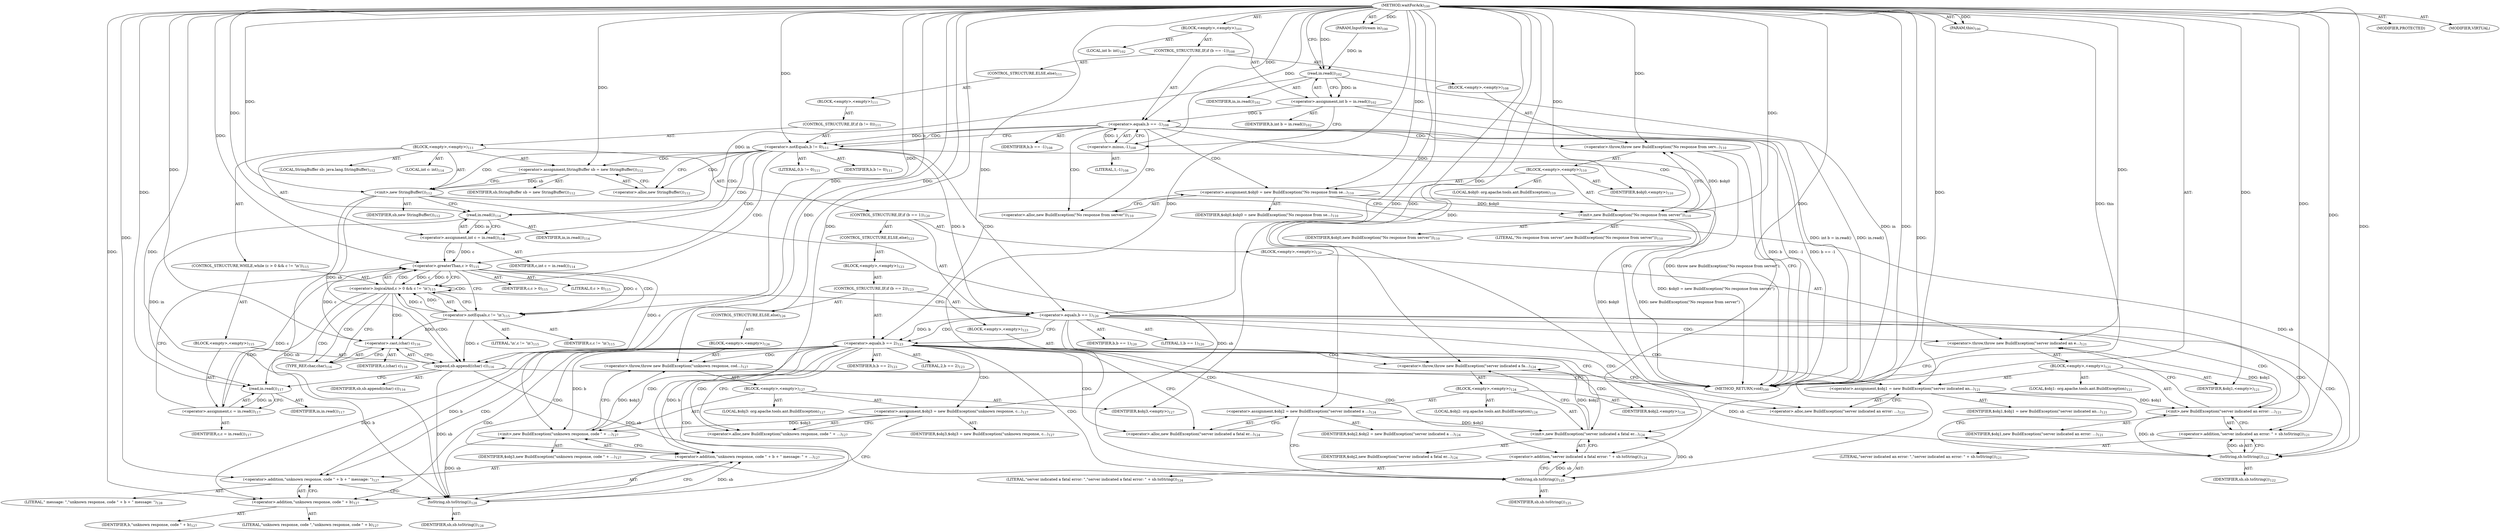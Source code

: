 digraph "waitForAck" {  
"111669149699" [label = <(METHOD,waitForAck)<SUB>100</SUB>> ]
"115964117000" [label = <(PARAM,this)<SUB>100</SUB>> ]
"115964117001" [label = <(PARAM,InputStream in)<SUB>100</SUB>> ]
"25769803779" [label = <(BLOCK,&lt;empty&gt;,&lt;empty&gt;)<SUB>101</SUB>> ]
"94489280514" [label = <(LOCAL,int b: int)<SUB>102</SUB>> ]
"30064771090" [label = <(&lt;operator&gt;.assignment,int b = in.read())<SUB>102</SUB>> ]
"68719476753" [label = <(IDENTIFIER,b,int b = in.read())<SUB>102</SUB>> ]
"30064771091" [label = <(read,in.read())<SUB>102</SUB>> ]
"68719476754" [label = <(IDENTIFIER,in,in.read())<SUB>102</SUB>> ]
"47244640256" [label = <(CONTROL_STRUCTURE,IF,if (b == -1))<SUB>108</SUB>> ]
"30064771092" [label = <(&lt;operator&gt;.equals,b == -1)<SUB>108</SUB>> ]
"68719476755" [label = <(IDENTIFIER,b,b == -1)<SUB>108</SUB>> ]
"30064771093" [label = <(&lt;operator&gt;.minus,-1)<SUB>108</SUB>> ]
"90194313220" [label = <(LITERAL,1,-1)<SUB>108</SUB>> ]
"25769803780" [label = <(BLOCK,&lt;empty&gt;,&lt;empty&gt;)<SUB>108</SUB>> ]
"30064771094" [label = <(&lt;operator&gt;.throw,throw new BuildException(&quot;No response from serv...)<SUB>110</SUB>> ]
"25769803781" [label = <(BLOCK,&lt;empty&gt;,&lt;empty&gt;)<SUB>110</SUB>> ]
"94489280515" [label = <(LOCAL,$obj0: org.apache.tools.ant.BuildException)<SUB>110</SUB>> ]
"30064771095" [label = <(&lt;operator&gt;.assignment,$obj0 = new BuildException(&quot;No response from se...)<SUB>110</SUB>> ]
"68719476756" [label = <(IDENTIFIER,$obj0,$obj0 = new BuildException(&quot;No response from se...)<SUB>110</SUB>> ]
"30064771096" [label = <(&lt;operator&gt;.alloc,new BuildException(&quot;No response from server&quot;))<SUB>110</SUB>> ]
"30064771097" [label = <(&lt;init&gt;,new BuildException(&quot;No response from server&quot;))<SUB>110</SUB>> ]
"68719476757" [label = <(IDENTIFIER,$obj0,new BuildException(&quot;No response from server&quot;))<SUB>110</SUB>> ]
"90194313221" [label = <(LITERAL,&quot;No response from server&quot;,new BuildException(&quot;No response from server&quot;))<SUB>110</SUB>> ]
"68719476758" [label = <(IDENTIFIER,$obj0,&lt;empty&gt;)<SUB>110</SUB>> ]
"47244640257" [label = <(CONTROL_STRUCTURE,ELSE,else)<SUB>111</SUB>> ]
"25769803782" [label = <(BLOCK,&lt;empty&gt;,&lt;empty&gt;)<SUB>111</SUB>> ]
"47244640258" [label = <(CONTROL_STRUCTURE,IF,if (b != 0))<SUB>111</SUB>> ]
"30064771098" [label = <(&lt;operator&gt;.notEquals,b != 0)<SUB>111</SUB>> ]
"68719476759" [label = <(IDENTIFIER,b,b != 0)<SUB>111</SUB>> ]
"90194313222" [label = <(LITERAL,0,b != 0)<SUB>111</SUB>> ]
"25769803783" [label = <(BLOCK,&lt;empty&gt;,&lt;empty&gt;)<SUB>111</SUB>> ]
"94489280516" [label = <(LOCAL,StringBuffer sb: java.lang.StringBuffer)<SUB>112</SUB>> ]
"30064771099" [label = <(&lt;operator&gt;.assignment,StringBuffer sb = new StringBuffer())<SUB>112</SUB>> ]
"68719476760" [label = <(IDENTIFIER,sb,StringBuffer sb = new StringBuffer())<SUB>112</SUB>> ]
"30064771100" [label = <(&lt;operator&gt;.alloc,new StringBuffer())<SUB>112</SUB>> ]
"30064771101" [label = <(&lt;init&gt;,new StringBuffer())<SUB>112</SUB>> ]
"68719476761" [label = <(IDENTIFIER,sb,new StringBuffer())<SUB>112</SUB>> ]
"94489280517" [label = <(LOCAL,int c: int)<SUB>114</SUB>> ]
"30064771102" [label = <(&lt;operator&gt;.assignment,int c = in.read())<SUB>114</SUB>> ]
"68719476762" [label = <(IDENTIFIER,c,int c = in.read())<SUB>114</SUB>> ]
"30064771103" [label = <(read,in.read())<SUB>114</SUB>> ]
"68719476763" [label = <(IDENTIFIER,in,in.read())<SUB>114</SUB>> ]
"47244640259" [label = <(CONTROL_STRUCTURE,WHILE,while (c &gt; 0 &amp;&amp; c != '\n'))<SUB>115</SUB>> ]
"30064771104" [label = <(&lt;operator&gt;.logicalAnd,c &gt; 0 &amp;&amp; c != '\n')<SUB>115</SUB>> ]
"30064771105" [label = <(&lt;operator&gt;.greaterThan,c &gt; 0)<SUB>115</SUB>> ]
"68719476764" [label = <(IDENTIFIER,c,c &gt; 0)<SUB>115</SUB>> ]
"90194313223" [label = <(LITERAL,0,c &gt; 0)<SUB>115</SUB>> ]
"30064771106" [label = <(&lt;operator&gt;.notEquals,c != '\n')<SUB>115</SUB>> ]
"68719476765" [label = <(IDENTIFIER,c,c != '\n')<SUB>115</SUB>> ]
"90194313224" [label = <(LITERAL,'\n',c != '\n')<SUB>115</SUB>> ]
"25769803784" [label = <(BLOCK,&lt;empty&gt;,&lt;empty&gt;)<SUB>115</SUB>> ]
"30064771107" [label = <(append,sb.append((char) c))<SUB>116</SUB>> ]
"68719476766" [label = <(IDENTIFIER,sb,sb.append((char) c))<SUB>116</SUB>> ]
"30064771108" [label = <(&lt;operator&gt;.cast,(char) c)<SUB>116</SUB>> ]
"180388626433" [label = <(TYPE_REF,char,char)<SUB>116</SUB>> ]
"68719476767" [label = <(IDENTIFIER,c,(char) c)<SUB>116</SUB>> ]
"30064771109" [label = <(&lt;operator&gt;.assignment,c = in.read())<SUB>117</SUB>> ]
"68719476768" [label = <(IDENTIFIER,c,c = in.read())<SUB>117</SUB>> ]
"30064771110" [label = <(read,in.read())<SUB>117</SUB>> ]
"68719476769" [label = <(IDENTIFIER,in,in.read())<SUB>117</SUB>> ]
"47244640260" [label = <(CONTROL_STRUCTURE,IF,if (b == 1))<SUB>120</SUB>> ]
"30064771111" [label = <(&lt;operator&gt;.equals,b == 1)<SUB>120</SUB>> ]
"68719476770" [label = <(IDENTIFIER,b,b == 1)<SUB>120</SUB>> ]
"90194313225" [label = <(LITERAL,1,b == 1)<SUB>120</SUB>> ]
"25769803785" [label = <(BLOCK,&lt;empty&gt;,&lt;empty&gt;)<SUB>120</SUB>> ]
"30064771112" [label = <(&lt;operator&gt;.throw,throw new BuildException(&quot;server indicated an e...)<SUB>121</SUB>> ]
"25769803786" [label = <(BLOCK,&lt;empty&gt;,&lt;empty&gt;)<SUB>121</SUB>> ]
"94489280518" [label = <(LOCAL,$obj1: org.apache.tools.ant.BuildException)<SUB>121</SUB>> ]
"30064771113" [label = <(&lt;operator&gt;.assignment,$obj1 = new BuildException(&quot;server indicated an...)<SUB>121</SUB>> ]
"68719476771" [label = <(IDENTIFIER,$obj1,$obj1 = new BuildException(&quot;server indicated an...)<SUB>121</SUB>> ]
"30064771114" [label = <(&lt;operator&gt;.alloc,new BuildException(&quot;server indicated an error: ...)<SUB>121</SUB>> ]
"30064771115" [label = <(&lt;init&gt;,new BuildException(&quot;server indicated an error: ...)<SUB>121</SUB>> ]
"68719476772" [label = <(IDENTIFIER,$obj1,new BuildException(&quot;server indicated an error: ...)<SUB>121</SUB>> ]
"30064771116" [label = <(&lt;operator&gt;.addition,&quot;server indicated an error: &quot; + sb.toString())<SUB>121</SUB>> ]
"90194313226" [label = <(LITERAL,&quot;server indicated an error: &quot;,&quot;server indicated an error: &quot; + sb.toString())<SUB>121</SUB>> ]
"30064771117" [label = <(toString,sb.toString())<SUB>122</SUB>> ]
"68719476773" [label = <(IDENTIFIER,sb,sb.toString())<SUB>122</SUB>> ]
"68719476774" [label = <(IDENTIFIER,$obj1,&lt;empty&gt;)<SUB>121</SUB>> ]
"47244640261" [label = <(CONTROL_STRUCTURE,ELSE,else)<SUB>123</SUB>> ]
"25769803787" [label = <(BLOCK,&lt;empty&gt;,&lt;empty&gt;)<SUB>123</SUB>> ]
"47244640262" [label = <(CONTROL_STRUCTURE,IF,if (b == 2))<SUB>123</SUB>> ]
"30064771118" [label = <(&lt;operator&gt;.equals,b == 2)<SUB>123</SUB>> ]
"68719476775" [label = <(IDENTIFIER,b,b == 2)<SUB>123</SUB>> ]
"90194313227" [label = <(LITERAL,2,b == 2)<SUB>123</SUB>> ]
"25769803788" [label = <(BLOCK,&lt;empty&gt;,&lt;empty&gt;)<SUB>123</SUB>> ]
"30064771119" [label = <(&lt;operator&gt;.throw,throw new BuildException(&quot;server indicated a fa...)<SUB>124</SUB>> ]
"25769803789" [label = <(BLOCK,&lt;empty&gt;,&lt;empty&gt;)<SUB>124</SUB>> ]
"94489280519" [label = <(LOCAL,$obj2: org.apache.tools.ant.BuildException)<SUB>124</SUB>> ]
"30064771120" [label = <(&lt;operator&gt;.assignment,$obj2 = new BuildException(&quot;server indicated a ...)<SUB>124</SUB>> ]
"68719476776" [label = <(IDENTIFIER,$obj2,$obj2 = new BuildException(&quot;server indicated a ...)<SUB>124</SUB>> ]
"30064771121" [label = <(&lt;operator&gt;.alloc,new BuildException(&quot;server indicated a fatal er...)<SUB>124</SUB>> ]
"30064771122" [label = <(&lt;init&gt;,new BuildException(&quot;server indicated a fatal er...)<SUB>124</SUB>> ]
"68719476777" [label = <(IDENTIFIER,$obj2,new BuildException(&quot;server indicated a fatal er...)<SUB>124</SUB>> ]
"30064771123" [label = <(&lt;operator&gt;.addition,&quot;server indicated a fatal error: &quot; + sb.toString())<SUB>124</SUB>> ]
"90194313228" [label = <(LITERAL,&quot;server indicated a fatal error: &quot;,&quot;server indicated a fatal error: &quot; + sb.toString())<SUB>124</SUB>> ]
"30064771124" [label = <(toString,sb.toString())<SUB>125</SUB>> ]
"68719476778" [label = <(IDENTIFIER,sb,sb.toString())<SUB>125</SUB>> ]
"68719476779" [label = <(IDENTIFIER,$obj2,&lt;empty&gt;)<SUB>124</SUB>> ]
"47244640263" [label = <(CONTROL_STRUCTURE,ELSE,else)<SUB>126</SUB>> ]
"25769803790" [label = <(BLOCK,&lt;empty&gt;,&lt;empty&gt;)<SUB>126</SUB>> ]
"30064771125" [label = <(&lt;operator&gt;.throw,throw new BuildException(&quot;unknown response, cod...)<SUB>127</SUB>> ]
"25769803791" [label = <(BLOCK,&lt;empty&gt;,&lt;empty&gt;)<SUB>127</SUB>> ]
"94489280520" [label = <(LOCAL,$obj3: org.apache.tools.ant.BuildException)<SUB>127</SUB>> ]
"30064771126" [label = <(&lt;operator&gt;.assignment,$obj3 = new BuildException(&quot;unknown response, c...)<SUB>127</SUB>> ]
"68719476780" [label = <(IDENTIFIER,$obj3,$obj3 = new BuildException(&quot;unknown response, c...)<SUB>127</SUB>> ]
"30064771127" [label = <(&lt;operator&gt;.alloc,new BuildException(&quot;unknown response, code &quot; + ...)<SUB>127</SUB>> ]
"30064771128" [label = <(&lt;init&gt;,new BuildException(&quot;unknown response, code &quot; + ...)<SUB>127</SUB>> ]
"68719476781" [label = <(IDENTIFIER,$obj3,new BuildException(&quot;unknown response, code &quot; + ...)<SUB>127</SUB>> ]
"30064771129" [label = <(&lt;operator&gt;.addition,&quot;unknown response, code &quot; + b + &quot; message: &quot; + ...)<SUB>127</SUB>> ]
"30064771130" [label = <(&lt;operator&gt;.addition,&quot;unknown response, code &quot; + b + &quot; message: &quot;)<SUB>127</SUB>> ]
"30064771131" [label = <(&lt;operator&gt;.addition,&quot;unknown response, code &quot; + b)<SUB>127</SUB>> ]
"90194313229" [label = <(LITERAL,&quot;unknown response, code &quot;,&quot;unknown response, code &quot; + b)<SUB>127</SUB>> ]
"68719476782" [label = <(IDENTIFIER,b,&quot;unknown response, code &quot; + b)<SUB>127</SUB>> ]
"90194313230" [label = <(LITERAL,&quot; message: &quot;,&quot;unknown response, code &quot; + b + &quot; message: &quot;)<SUB>128</SUB>> ]
"30064771132" [label = <(toString,sb.toString())<SUB>128</SUB>> ]
"68719476783" [label = <(IDENTIFIER,sb,sb.toString())<SUB>128</SUB>> ]
"68719476784" [label = <(IDENTIFIER,$obj3,&lt;empty&gt;)<SUB>127</SUB>> ]
"133143986184" [label = <(MODIFIER,PROTECTED)> ]
"133143986185" [label = <(MODIFIER,VIRTUAL)> ]
"128849018883" [label = <(METHOD_RETURN,void)<SUB>100</SUB>> ]
  "111669149699" -> "115964117000"  [ label = "AST: "] 
  "111669149699" -> "115964117001"  [ label = "AST: "] 
  "111669149699" -> "25769803779"  [ label = "AST: "] 
  "111669149699" -> "133143986184"  [ label = "AST: "] 
  "111669149699" -> "133143986185"  [ label = "AST: "] 
  "111669149699" -> "128849018883"  [ label = "AST: "] 
  "25769803779" -> "94489280514"  [ label = "AST: "] 
  "25769803779" -> "30064771090"  [ label = "AST: "] 
  "25769803779" -> "47244640256"  [ label = "AST: "] 
  "30064771090" -> "68719476753"  [ label = "AST: "] 
  "30064771090" -> "30064771091"  [ label = "AST: "] 
  "30064771091" -> "68719476754"  [ label = "AST: "] 
  "47244640256" -> "30064771092"  [ label = "AST: "] 
  "47244640256" -> "25769803780"  [ label = "AST: "] 
  "47244640256" -> "47244640257"  [ label = "AST: "] 
  "30064771092" -> "68719476755"  [ label = "AST: "] 
  "30064771092" -> "30064771093"  [ label = "AST: "] 
  "30064771093" -> "90194313220"  [ label = "AST: "] 
  "25769803780" -> "30064771094"  [ label = "AST: "] 
  "30064771094" -> "25769803781"  [ label = "AST: "] 
  "25769803781" -> "94489280515"  [ label = "AST: "] 
  "25769803781" -> "30064771095"  [ label = "AST: "] 
  "25769803781" -> "30064771097"  [ label = "AST: "] 
  "25769803781" -> "68719476758"  [ label = "AST: "] 
  "30064771095" -> "68719476756"  [ label = "AST: "] 
  "30064771095" -> "30064771096"  [ label = "AST: "] 
  "30064771097" -> "68719476757"  [ label = "AST: "] 
  "30064771097" -> "90194313221"  [ label = "AST: "] 
  "47244640257" -> "25769803782"  [ label = "AST: "] 
  "25769803782" -> "47244640258"  [ label = "AST: "] 
  "47244640258" -> "30064771098"  [ label = "AST: "] 
  "47244640258" -> "25769803783"  [ label = "AST: "] 
  "30064771098" -> "68719476759"  [ label = "AST: "] 
  "30064771098" -> "90194313222"  [ label = "AST: "] 
  "25769803783" -> "94489280516"  [ label = "AST: "] 
  "25769803783" -> "30064771099"  [ label = "AST: "] 
  "25769803783" -> "30064771101"  [ label = "AST: "] 
  "25769803783" -> "94489280517"  [ label = "AST: "] 
  "25769803783" -> "30064771102"  [ label = "AST: "] 
  "25769803783" -> "47244640259"  [ label = "AST: "] 
  "25769803783" -> "47244640260"  [ label = "AST: "] 
  "30064771099" -> "68719476760"  [ label = "AST: "] 
  "30064771099" -> "30064771100"  [ label = "AST: "] 
  "30064771101" -> "68719476761"  [ label = "AST: "] 
  "30064771102" -> "68719476762"  [ label = "AST: "] 
  "30064771102" -> "30064771103"  [ label = "AST: "] 
  "30064771103" -> "68719476763"  [ label = "AST: "] 
  "47244640259" -> "30064771104"  [ label = "AST: "] 
  "47244640259" -> "25769803784"  [ label = "AST: "] 
  "30064771104" -> "30064771105"  [ label = "AST: "] 
  "30064771104" -> "30064771106"  [ label = "AST: "] 
  "30064771105" -> "68719476764"  [ label = "AST: "] 
  "30064771105" -> "90194313223"  [ label = "AST: "] 
  "30064771106" -> "68719476765"  [ label = "AST: "] 
  "30064771106" -> "90194313224"  [ label = "AST: "] 
  "25769803784" -> "30064771107"  [ label = "AST: "] 
  "25769803784" -> "30064771109"  [ label = "AST: "] 
  "30064771107" -> "68719476766"  [ label = "AST: "] 
  "30064771107" -> "30064771108"  [ label = "AST: "] 
  "30064771108" -> "180388626433"  [ label = "AST: "] 
  "30064771108" -> "68719476767"  [ label = "AST: "] 
  "30064771109" -> "68719476768"  [ label = "AST: "] 
  "30064771109" -> "30064771110"  [ label = "AST: "] 
  "30064771110" -> "68719476769"  [ label = "AST: "] 
  "47244640260" -> "30064771111"  [ label = "AST: "] 
  "47244640260" -> "25769803785"  [ label = "AST: "] 
  "47244640260" -> "47244640261"  [ label = "AST: "] 
  "30064771111" -> "68719476770"  [ label = "AST: "] 
  "30064771111" -> "90194313225"  [ label = "AST: "] 
  "25769803785" -> "30064771112"  [ label = "AST: "] 
  "30064771112" -> "25769803786"  [ label = "AST: "] 
  "25769803786" -> "94489280518"  [ label = "AST: "] 
  "25769803786" -> "30064771113"  [ label = "AST: "] 
  "25769803786" -> "30064771115"  [ label = "AST: "] 
  "25769803786" -> "68719476774"  [ label = "AST: "] 
  "30064771113" -> "68719476771"  [ label = "AST: "] 
  "30064771113" -> "30064771114"  [ label = "AST: "] 
  "30064771115" -> "68719476772"  [ label = "AST: "] 
  "30064771115" -> "30064771116"  [ label = "AST: "] 
  "30064771116" -> "90194313226"  [ label = "AST: "] 
  "30064771116" -> "30064771117"  [ label = "AST: "] 
  "30064771117" -> "68719476773"  [ label = "AST: "] 
  "47244640261" -> "25769803787"  [ label = "AST: "] 
  "25769803787" -> "47244640262"  [ label = "AST: "] 
  "47244640262" -> "30064771118"  [ label = "AST: "] 
  "47244640262" -> "25769803788"  [ label = "AST: "] 
  "47244640262" -> "47244640263"  [ label = "AST: "] 
  "30064771118" -> "68719476775"  [ label = "AST: "] 
  "30064771118" -> "90194313227"  [ label = "AST: "] 
  "25769803788" -> "30064771119"  [ label = "AST: "] 
  "30064771119" -> "25769803789"  [ label = "AST: "] 
  "25769803789" -> "94489280519"  [ label = "AST: "] 
  "25769803789" -> "30064771120"  [ label = "AST: "] 
  "25769803789" -> "30064771122"  [ label = "AST: "] 
  "25769803789" -> "68719476779"  [ label = "AST: "] 
  "30064771120" -> "68719476776"  [ label = "AST: "] 
  "30064771120" -> "30064771121"  [ label = "AST: "] 
  "30064771122" -> "68719476777"  [ label = "AST: "] 
  "30064771122" -> "30064771123"  [ label = "AST: "] 
  "30064771123" -> "90194313228"  [ label = "AST: "] 
  "30064771123" -> "30064771124"  [ label = "AST: "] 
  "30064771124" -> "68719476778"  [ label = "AST: "] 
  "47244640263" -> "25769803790"  [ label = "AST: "] 
  "25769803790" -> "30064771125"  [ label = "AST: "] 
  "30064771125" -> "25769803791"  [ label = "AST: "] 
  "25769803791" -> "94489280520"  [ label = "AST: "] 
  "25769803791" -> "30064771126"  [ label = "AST: "] 
  "25769803791" -> "30064771128"  [ label = "AST: "] 
  "25769803791" -> "68719476784"  [ label = "AST: "] 
  "30064771126" -> "68719476780"  [ label = "AST: "] 
  "30064771126" -> "30064771127"  [ label = "AST: "] 
  "30064771128" -> "68719476781"  [ label = "AST: "] 
  "30064771128" -> "30064771129"  [ label = "AST: "] 
  "30064771129" -> "30064771130"  [ label = "AST: "] 
  "30064771129" -> "30064771132"  [ label = "AST: "] 
  "30064771130" -> "30064771131"  [ label = "AST: "] 
  "30064771130" -> "90194313230"  [ label = "AST: "] 
  "30064771131" -> "90194313229"  [ label = "AST: "] 
  "30064771131" -> "68719476782"  [ label = "AST: "] 
  "30064771132" -> "68719476783"  [ label = "AST: "] 
  "30064771090" -> "30064771093"  [ label = "CFG: "] 
  "30064771091" -> "30064771090"  [ label = "CFG: "] 
  "30064771092" -> "30064771096"  [ label = "CFG: "] 
  "30064771092" -> "30064771098"  [ label = "CFG: "] 
  "30064771093" -> "30064771092"  [ label = "CFG: "] 
  "30064771094" -> "128849018883"  [ label = "CFG: "] 
  "30064771095" -> "30064771097"  [ label = "CFG: "] 
  "30064771097" -> "30064771094"  [ label = "CFG: "] 
  "30064771098" -> "128849018883"  [ label = "CFG: "] 
  "30064771098" -> "30064771100"  [ label = "CFG: "] 
  "30064771096" -> "30064771095"  [ label = "CFG: "] 
  "30064771099" -> "30064771101"  [ label = "CFG: "] 
  "30064771101" -> "30064771103"  [ label = "CFG: "] 
  "30064771102" -> "30064771105"  [ label = "CFG: "] 
  "30064771100" -> "30064771099"  [ label = "CFG: "] 
  "30064771103" -> "30064771102"  [ label = "CFG: "] 
  "30064771104" -> "180388626433"  [ label = "CFG: "] 
  "30064771104" -> "30064771111"  [ label = "CFG: "] 
  "30064771111" -> "30064771114"  [ label = "CFG: "] 
  "30064771111" -> "30064771118"  [ label = "CFG: "] 
  "30064771105" -> "30064771104"  [ label = "CFG: "] 
  "30064771105" -> "30064771106"  [ label = "CFG: "] 
  "30064771106" -> "30064771104"  [ label = "CFG: "] 
  "30064771107" -> "30064771110"  [ label = "CFG: "] 
  "30064771109" -> "30064771105"  [ label = "CFG: "] 
  "30064771112" -> "128849018883"  [ label = "CFG: "] 
  "30064771108" -> "30064771107"  [ label = "CFG: "] 
  "30064771110" -> "30064771109"  [ label = "CFG: "] 
  "180388626433" -> "30064771108"  [ label = "CFG: "] 
  "30064771113" -> "30064771117"  [ label = "CFG: "] 
  "30064771115" -> "30064771112"  [ label = "CFG: "] 
  "30064771118" -> "30064771121"  [ label = "CFG: "] 
  "30064771118" -> "30064771127"  [ label = "CFG: "] 
  "30064771114" -> "30064771113"  [ label = "CFG: "] 
  "30064771116" -> "30064771115"  [ label = "CFG: "] 
  "30064771119" -> "128849018883"  [ label = "CFG: "] 
  "30064771117" -> "30064771116"  [ label = "CFG: "] 
  "30064771125" -> "128849018883"  [ label = "CFG: "] 
  "30064771120" -> "30064771124"  [ label = "CFG: "] 
  "30064771122" -> "30064771119"  [ label = "CFG: "] 
  "30064771121" -> "30064771120"  [ label = "CFG: "] 
  "30064771123" -> "30064771122"  [ label = "CFG: "] 
  "30064771126" -> "30064771131"  [ label = "CFG: "] 
  "30064771128" -> "30064771125"  [ label = "CFG: "] 
  "30064771124" -> "30064771123"  [ label = "CFG: "] 
  "30064771127" -> "30064771126"  [ label = "CFG: "] 
  "30064771129" -> "30064771128"  [ label = "CFG: "] 
  "30064771130" -> "30064771132"  [ label = "CFG: "] 
  "30064771132" -> "30064771129"  [ label = "CFG: "] 
  "30064771131" -> "30064771130"  [ label = "CFG: "] 
  "111669149699" -> "30064771091"  [ label = "CFG: "] 
  "115964117000" -> "128849018883"  [ label = "DDG: this"] 
  "30064771091" -> "128849018883"  [ label = "DDG: in"] 
  "30064771090" -> "128849018883"  [ label = "DDG: in.read()"] 
  "30064771090" -> "128849018883"  [ label = "DDG: int b = in.read()"] 
  "30064771092" -> "128849018883"  [ label = "DDG: b"] 
  "30064771092" -> "128849018883"  [ label = "DDG: -1"] 
  "30064771092" -> "128849018883"  [ label = "DDG: b == -1"] 
  "30064771095" -> "128849018883"  [ label = "DDG: $obj0 = new BuildException(&quot;No response from server&quot;)"] 
  "30064771097" -> "128849018883"  [ label = "DDG: $obj0"] 
  "30064771097" -> "128849018883"  [ label = "DDG: new BuildException(&quot;No response from server&quot;)"] 
  "30064771094" -> "128849018883"  [ label = "DDG: throw new BuildException(&quot;No response from server&quot;);"] 
  "111669149699" -> "115964117000"  [ label = "DDG: "] 
  "111669149699" -> "115964117001"  [ label = "DDG: "] 
  "30064771091" -> "30064771090"  [ label = "DDG: in"] 
  "115964117001" -> "30064771091"  [ label = "DDG: in"] 
  "111669149699" -> "30064771091"  [ label = "DDG: "] 
  "30064771090" -> "30064771092"  [ label = "DDG: b"] 
  "111669149699" -> "30064771092"  [ label = "DDG: "] 
  "30064771093" -> "30064771092"  [ label = "DDG: 1"] 
  "111669149699" -> "30064771093"  [ label = "DDG: "] 
  "30064771097" -> "30064771094"  [ label = "DDG: $obj0"] 
  "111669149699" -> "30064771094"  [ label = "DDG: "] 
  "111669149699" -> "30064771095"  [ label = "DDG: "] 
  "111669149699" -> "68719476758"  [ label = "DDG: "] 
  "30064771095" -> "30064771097"  [ label = "DDG: $obj0"] 
  "111669149699" -> "30064771097"  [ label = "DDG: "] 
  "30064771092" -> "30064771098"  [ label = "DDG: b"] 
  "111669149699" -> "30064771098"  [ label = "DDG: "] 
  "111669149699" -> "30064771099"  [ label = "DDG: "] 
  "30064771103" -> "30064771102"  [ label = "DDG: in"] 
  "30064771099" -> "30064771101"  [ label = "DDG: sb"] 
  "111669149699" -> "30064771101"  [ label = "DDG: "] 
  "30064771091" -> "30064771103"  [ label = "DDG: in"] 
  "111669149699" -> "30064771103"  [ label = "DDG: "] 
  "30064771105" -> "30064771104"  [ label = "DDG: c"] 
  "30064771105" -> "30064771104"  [ label = "DDG: 0"] 
  "30064771106" -> "30064771104"  [ label = "DDG: c"] 
  "30064771106" -> "30064771104"  [ label = "DDG: '\n'"] 
  "30064771110" -> "30064771109"  [ label = "DDG: in"] 
  "30064771098" -> "30064771111"  [ label = "DDG: b"] 
  "111669149699" -> "30064771111"  [ label = "DDG: "] 
  "30064771102" -> "30064771105"  [ label = "DDG: c"] 
  "30064771109" -> "30064771105"  [ label = "DDG: c"] 
  "111669149699" -> "30064771105"  [ label = "DDG: "] 
  "30064771105" -> "30064771106"  [ label = "DDG: c"] 
  "111669149699" -> "30064771106"  [ label = "DDG: "] 
  "30064771101" -> "30064771107"  [ label = "DDG: sb"] 
  "111669149699" -> "30064771107"  [ label = "DDG: "] 
  "30064771105" -> "30064771107"  [ label = "DDG: c"] 
  "30064771106" -> "30064771107"  [ label = "DDG: c"] 
  "30064771115" -> "30064771112"  [ label = "DDG: $obj1"] 
  "111669149699" -> "30064771112"  [ label = "DDG: "] 
  "111669149699" -> "30064771108"  [ label = "DDG: "] 
  "30064771105" -> "30064771108"  [ label = "DDG: c"] 
  "30064771106" -> "30064771108"  [ label = "DDG: c"] 
  "30064771103" -> "30064771110"  [ label = "DDG: in"] 
  "111669149699" -> "30064771110"  [ label = "DDG: "] 
  "111669149699" -> "30064771113"  [ label = "DDG: "] 
  "111669149699" -> "68719476774"  [ label = "DDG: "] 
  "30064771113" -> "30064771115"  [ label = "DDG: $obj1"] 
  "111669149699" -> "30064771115"  [ label = "DDG: "] 
  "30064771117" -> "30064771115"  [ label = "DDG: sb"] 
  "30064771111" -> "30064771118"  [ label = "DDG: b"] 
  "111669149699" -> "30064771118"  [ label = "DDG: "] 
  "111669149699" -> "30064771116"  [ label = "DDG: "] 
  "30064771117" -> "30064771116"  [ label = "DDG: sb"] 
  "30064771122" -> "30064771119"  [ label = "DDG: $obj2"] 
  "111669149699" -> "30064771119"  [ label = "DDG: "] 
  "30064771101" -> "30064771117"  [ label = "DDG: sb"] 
  "30064771107" -> "30064771117"  [ label = "DDG: sb"] 
  "111669149699" -> "30064771117"  [ label = "DDG: "] 
  "111669149699" -> "30064771120"  [ label = "DDG: "] 
  "111669149699" -> "68719476779"  [ label = "DDG: "] 
  "30064771128" -> "30064771125"  [ label = "DDG: $obj3"] 
  "111669149699" -> "30064771125"  [ label = "DDG: "] 
  "30064771120" -> "30064771122"  [ label = "DDG: $obj2"] 
  "111669149699" -> "30064771122"  [ label = "DDG: "] 
  "30064771124" -> "30064771122"  [ label = "DDG: sb"] 
  "111669149699" -> "30064771126"  [ label = "DDG: "] 
  "111669149699" -> "68719476784"  [ label = "DDG: "] 
  "111669149699" -> "30064771123"  [ label = "DDG: "] 
  "30064771124" -> "30064771123"  [ label = "DDG: sb"] 
  "30064771126" -> "30064771128"  [ label = "DDG: $obj3"] 
  "111669149699" -> "30064771128"  [ label = "DDG: "] 
  "30064771118" -> "30064771128"  [ label = "DDG: b"] 
  "30064771132" -> "30064771128"  [ label = "DDG: sb"] 
  "30064771101" -> "30064771124"  [ label = "DDG: sb"] 
  "30064771107" -> "30064771124"  [ label = "DDG: sb"] 
  "111669149699" -> "30064771124"  [ label = "DDG: "] 
  "111669149699" -> "30064771129"  [ label = "DDG: "] 
  "30064771118" -> "30064771129"  [ label = "DDG: b"] 
  "30064771132" -> "30064771129"  [ label = "DDG: sb"] 
  "111669149699" -> "30064771130"  [ label = "DDG: "] 
  "30064771118" -> "30064771130"  [ label = "DDG: b"] 
  "30064771101" -> "30064771132"  [ label = "DDG: sb"] 
  "30064771107" -> "30064771132"  [ label = "DDG: sb"] 
  "111669149699" -> "30064771132"  [ label = "DDG: "] 
  "111669149699" -> "30064771131"  [ label = "DDG: "] 
  "30064771118" -> "30064771131"  [ label = "DDG: b"] 
  "30064771092" -> "30064771096"  [ label = "CDG: "] 
  "30064771092" -> "30064771097"  [ label = "CDG: "] 
  "30064771092" -> "30064771094"  [ label = "CDG: "] 
  "30064771092" -> "30064771095"  [ label = "CDG: "] 
  "30064771092" -> "30064771098"  [ label = "CDG: "] 
  "30064771098" -> "30064771111"  [ label = "CDG: "] 
  "30064771098" -> "30064771104"  [ label = "CDG: "] 
  "30064771098" -> "30064771105"  [ label = "CDG: "] 
  "30064771098" -> "30064771102"  [ label = "CDG: "] 
  "30064771098" -> "30064771103"  [ label = "CDG: "] 
  "30064771098" -> "30064771100"  [ label = "CDG: "] 
  "30064771098" -> "30064771101"  [ label = "CDG: "] 
  "30064771098" -> "30064771099"  [ label = "CDG: "] 
  "30064771104" -> "30064771110"  [ label = "CDG: "] 
  "30064771104" -> "30064771104"  [ label = "CDG: "] 
  "30064771104" -> "30064771105"  [ label = "CDG: "] 
  "30064771104" -> "30064771108"  [ label = "CDG: "] 
  "30064771104" -> "30064771109"  [ label = "CDG: "] 
  "30064771104" -> "30064771107"  [ label = "CDG: "] 
  "30064771104" -> "180388626433"  [ label = "CDG: "] 
  "30064771111" -> "30064771118"  [ label = "CDG: "] 
  "30064771111" -> "30064771112"  [ label = "CDG: "] 
  "30064771111" -> "30064771113"  [ label = "CDG: "] 
  "30064771111" -> "30064771116"  [ label = "CDG: "] 
  "30064771111" -> "30064771117"  [ label = "CDG: "] 
  "30064771111" -> "30064771114"  [ label = "CDG: "] 
  "30064771111" -> "30064771115"  [ label = "CDG: "] 
  "30064771105" -> "30064771106"  [ label = "CDG: "] 
  "30064771118" -> "30064771128"  [ label = "CDG: "] 
  "30064771118" -> "30064771129"  [ label = "CDG: "] 
  "30064771118" -> "30064771126"  [ label = "CDG: "] 
  "30064771118" -> "30064771127"  [ label = "CDG: "] 
  "30064771118" -> "30064771132"  [ label = "CDG: "] 
  "30064771118" -> "30064771130"  [ label = "CDG: "] 
  "30064771118" -> "30064771131"  [ label = "CDG: "] 
  "30064771118" -> "30064771120"  [ label = "CDG: "] 
  "30064771118" -> "30064771121"  [ label = "CDG: "] 
  "30064771118" -> "30064771119"  [ label = "CDG: "] 
  "30064771118" -> "30064771124"  [ label = "CDG: "] 
  "30064771118" -> "30064771125"  [ label = "CDG: "] 
  "30064771118" -> "30064771122"  [ label = "CDG: "] 
  "30064771118" -> "30064771123"  [ label = "CDG: "] 
}
